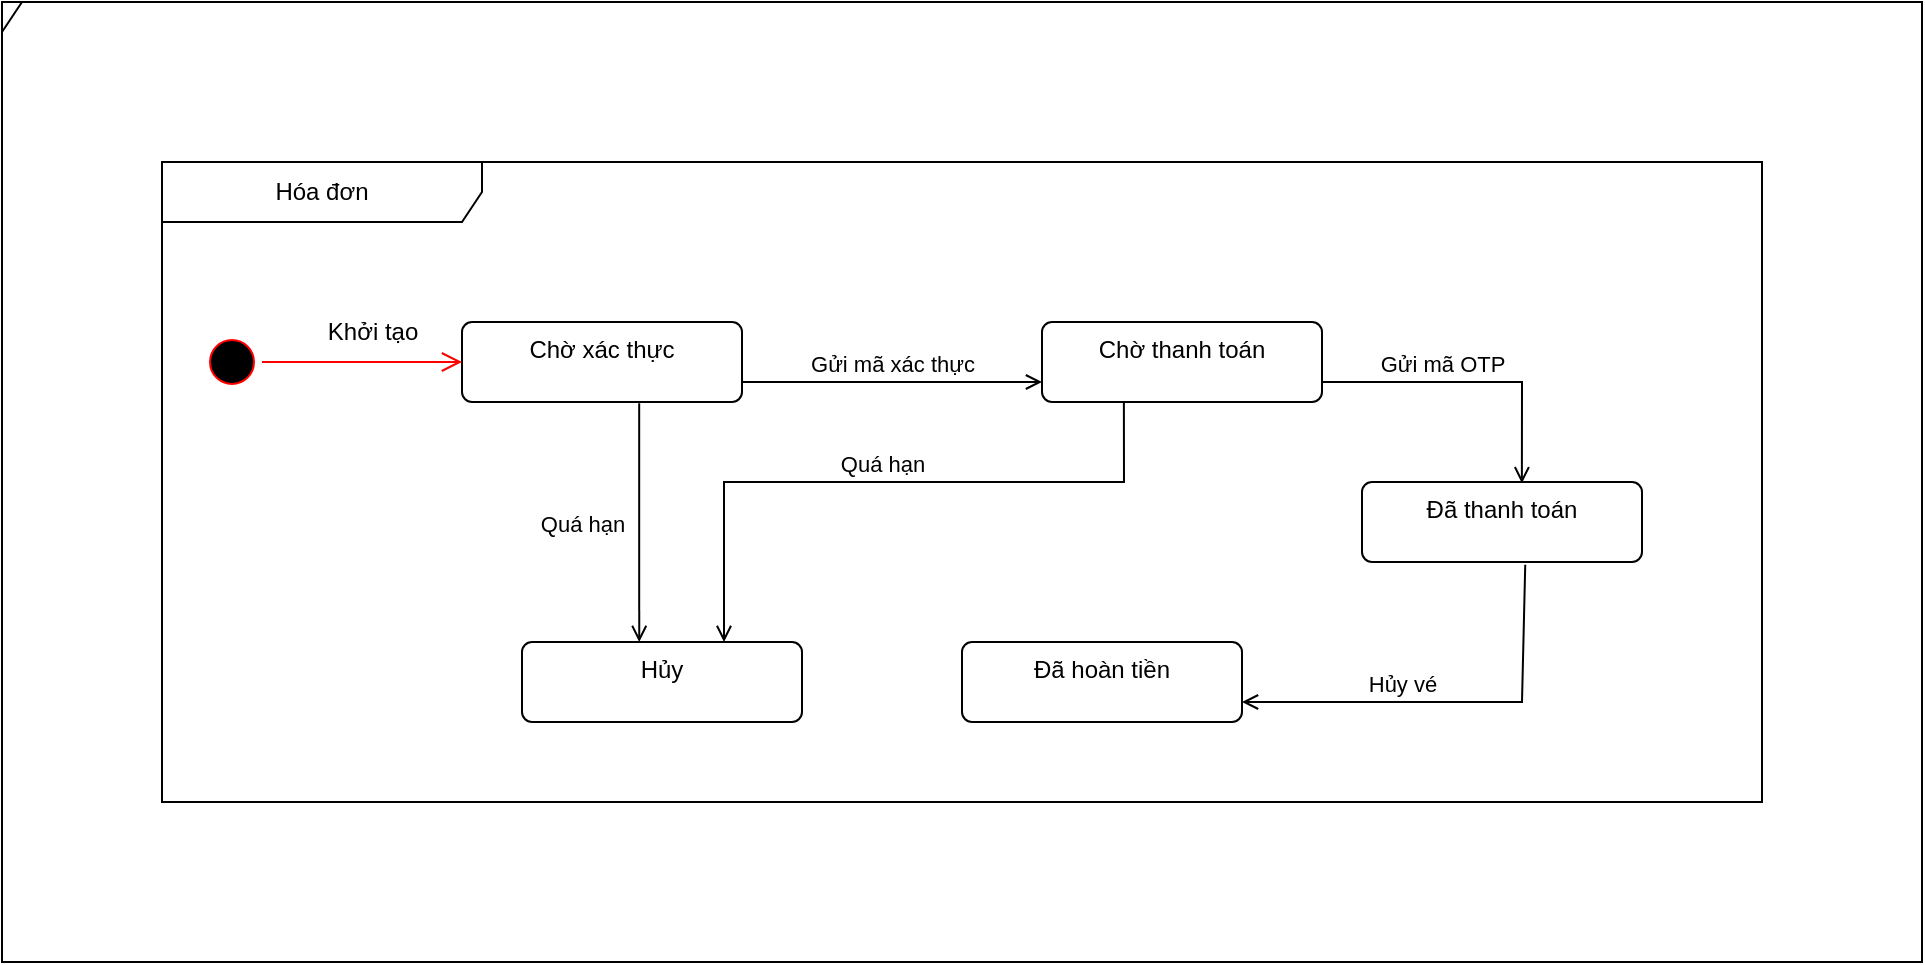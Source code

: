 <mxfile version="26.0.16">
  <diagram name="Page-1" id="uyLgyhAHT6Txw997STSm">
    <mxGraphModel dx="1276" dy="1806" grid="1" gridSize="10" guides="1" tooltips="1" connect="1" arrows="1" fold="1" page="1" pageScale="1" pageWidth="1600" pageHeight="1200" math="0" shadow="0">
      <root>
        <mxCell id="0" />
        <mxCell id="1" parent="0" />
        <mxCell id="0y1p2ZdWh8FgVktb7eQu-8" value="Chờ xác thực" style="html=1;align=center;verticalAlign=top;rounded=1;absoluteArcSize=1;arcSize=10;dashed=0;whiteSpace=wrap;" parent="1" vertex="1">
          <mxGeometry x="350" y="-560" width="140" height="40" as="geometry" />
        </mxCell>
        <mxCell id="0y1p2ZdWh8FgVktb7eQu-9" value="" style="ellipse;html=1;shape=startState;fillColor=#000000;strokeColor=#ff0000;" parent="1" vertex="1">
          <mxGeometry x="220" y="-555" width="30" height="30" as="geometry" />
        </mxCell>
        <mxCell id="0y1p2ZdWh8FgVktb7eQu-10" value="" style="edgeStyle=orthogonalEdgeStyle;html=1;verticalAlign=bottom;endArrow=open;endSize=8;strokeColor=#ff0000;rounded=0;entryX=0;entryY=0.5;entryDx=0;entryDy=0;fillColor=#000000;" parent="1" source="0y1p2ZdWh8FgVktb7eQu-9" target="0y1p2ZdWh8FgVktb7eQu-8" edge="1">
          <mxGeometry relative="1" as="geometry">
            <mxPoint x="390" y="-450" as="targetPoint" />
          </mxGeometry>
        </mxCell>
        <mxCell id="0y1p2ZdWh8FgVktb7eQu-11" value="Chờ thanh toán" style="html=1;align=center;verticalAlign=top;rounded=1;absoluteArcSize=1;arcSize=10;dashed=0;whiteSpace=wrap;" parent="1" vertex="1">
          <mxGeometry x="640" y="-560" width="140" height="40" as="geometry" />
        </mxCell>
        <mxCell id="0y1p2ZdWh8FgVktb7eQu-12" value="Đã thanh toán" style="html=1;align=center;verticalAlign=top;rounded=1;absoluteArcSize=1;arcSize=10;dashed=0;whiteSpace=wrap;" parent="1" vertex="1">
          <mxGeometry x="800" y="-480" width="140" height="40" as="geometry" />
        </mxCell>
        <mxCell id="PY2EMh2nqRlK2ooGNQdz-1" value="Hủy" style="html=1;align=center;verticalAlign=top;rounded=1;absoluteArcSize=1;arcSize=10;dashed=0;whiteSpace=wrap;" vertex="1" parent="1">
          <mxGeometry x="380" y="-400" width="140" height="40" as="geometry" />
        </mxCell>
        <mxCell id="PY2EMh2nqRlK2ooGNQdz-2" value="Đã hoàn tiền" style="html=1;align=center;verticalAlign=top;rounded=1;absoluteArcSize=1;arcSize=10;dashed=0;whiteSpace=wrap;" vertex="1" parent="1">
          <mxGeometry x="600" y="-400" width="140" height="40" as="geometry" />
        </mxCell>
        <mxCell id="PY2EMh2nqRlK2ooGNQdz-3" value="Gửi mã xác thực" style="html=1;verticalAlign=bottom;labelBackgroundColor=none;endArrow=open;endFill=0;rounded=0;exitX=1;exitY=0.75;exitDx=0;exitDy=0;entryX=0;entryY=0.75;entryDx=0;entryDy=0;" edge="1" parent="1" source="0y1p2ZdWh8FgVktb7eQu-8" target="0y1p2ZdWh8FgVktb7eQu-11">
          <mxGeometry width="160" relative="1" as="geometry">
            <mxPoint x="570" y="-430" as="sourcePoint" />
            <mxPoint x="730" y="-430" as="targetPoint" />
          </mxGeometry>
        </mxCell>
        <mxCell id="PY2EMh2nqRlK2ooGNQdz-4" value="Khởi tạo" style="text;html=1;align=center;verticalAlign=middle;resizable=0;points=[];autosize=1;strokeColor=none;fillColor=none;" vertex="1" parent="1">
          <mxGeometry x="270" y="-570" width="70" height="30" as="geometry" />
        </mxCell>
        <mxCell id="PY2EMh2nqRlK2ooGNQdz-8" value="Gửi mã OTP" style="html=1;verticalAlign=bottom;labelBackgroundColor=none;endArrow=open;endFill=0;rounded=0;exitX=1;exitY=0.75;exitDx=0;exitDy=0;entryX=0.571;entryY=0.015;entryDx=0;entryDy=0;entryPerimeter=0;" edge="1" parent="1" source="0y1p2ZdWh8FgVktb7eQu-11" target="0y1p2ZdWh8FgVktb7eQu-12">
          <mxGeometry x="-0.203" width="160" relative="1" as="geometry">
            <mxPoint x="660" y="-460.5" as="sourcePoint" />
            <mxPoint x="810" y="-460.5" as="targetPoint" />
            <Array as="points">
              <mxPoint x="880" y="-530" />
            </Array>
            <mxPoint as="offset" />
          </mxGeometry>
        </mxCell>
        <mxCell id="PY2EMh2nqRlK2ooGNQdz-9" value="Quá hạn" style="html=1;verticalAlign=bottom;labelBackgroundColor=none;endArrow=open;endFill=0;rounded=0;exitX=0.597;exitY=1.015;exitDx=0;exitDy=0;exitPerimeter=0;entryX=0.383;entryY=0;entryDx=0;entryDy=0;entryPerimeter=0;" edge="1" parent="1">
          <mxGeometry x="0.162" y="-29" width="160" relative="1" as="geometry">
            <mxPoint x="438.58" y="-519.4" as="sourcePoint" />
            <mxPoint x="438.62" y="-400" as="targetPoint" />
            <mxPoint as="offset" />
          </mxGeometry>
        </mxCell>
        <mxCell id="PY2EMh2nqRlK2ooGNQdz-10" value="Quá hạn" style="html=1;verticalAlign=bottom;labelBackgroundColor=none;endArrow=open;endFill=0;rounded=0;exitX=0.571;exitY=1;exitDx=0;exitDy=0;exitPerimeter=0;entryX=1;entryY=0;entryDx=0;entryDy=0;" edge="1" parent="1">
          <mxGeometry x="0.006" width="160" relative="1" as="geometry">
            <mxPoint x="680.94" y="-520" as="sourcePoint" />
            <mxPoint x="481" y="-400" as="targetPoint" />
            <mxPoint as="offset" />
            <Array as="points">
              <mxPoint x="681" y="-480" />
              <mxPoint x="581" y="-480" />
              <mxPoint x="481" y="-480" />
              <mxPoint x="481" y="-430" />
            </Array>
          </mxGeometry>
        </mxCell>
        <mxCell id="PY2EMh2nqRlK2ooGNQdz-11" value="Hủy vé" style="html=1;verticalAlign=bottom;labelBackgroundColor=none;endArrow=open;endFill=0;rounded=0;exitX=0.583;exitY=1.035;exitDx=0;exitDy=0;entryX=1;entryY=0.75;entryDx=0;entryDy=0;exitPerimeter=0;" edge="1" parent="1" source="0y1p2ZdWh8FgVktb7eQu-12" target="PY2EMh2nqRlK2ooGNQdz-2">
          <mxGeometry x="0.233" width="160" relative="1" as="geometry">
            <mxPoint x="790" y="-400" as="sourcePoint" />
            <mxPoint x="890" y="-349" as="targetPoint" />
            <Array as="points">
              <mxPoint x="880" y="-370" />
            </Array>
            <mxPoint as="offset" />
          </mxGeometry>
        </mxCell>
        <mxCell id="PY2EMh2nqRlK2ooGNQdz-12" value="Hóa đơn" style="shape=umlFrame;whiteSpace=wrap;html=1;pointerEvents=0;recursiveResize=0;container=1;collapsible=0;width=160;" vertex="1" parent="1">
          <mxGeometry x="200" y="-640" width="800" height="320" as="geometry" />
        </mxCell>
        <mxCell id="PY2EMh2nqRlK2ooGNQdz-13" value="" style="shape=umlFrame;whiteSpace=wrap;html=1;pointerEvents=0;recursiveResize=0;container=1;collapsible=0;width=10;height=15;" vertex="1" parent="1">
          <mxGeometry x="120" y="-720" width="960" height="480" as="geometry" />
        </mxCell>
      </root>
    </mxGraphModel>
  </diagram>
</mxfile>
